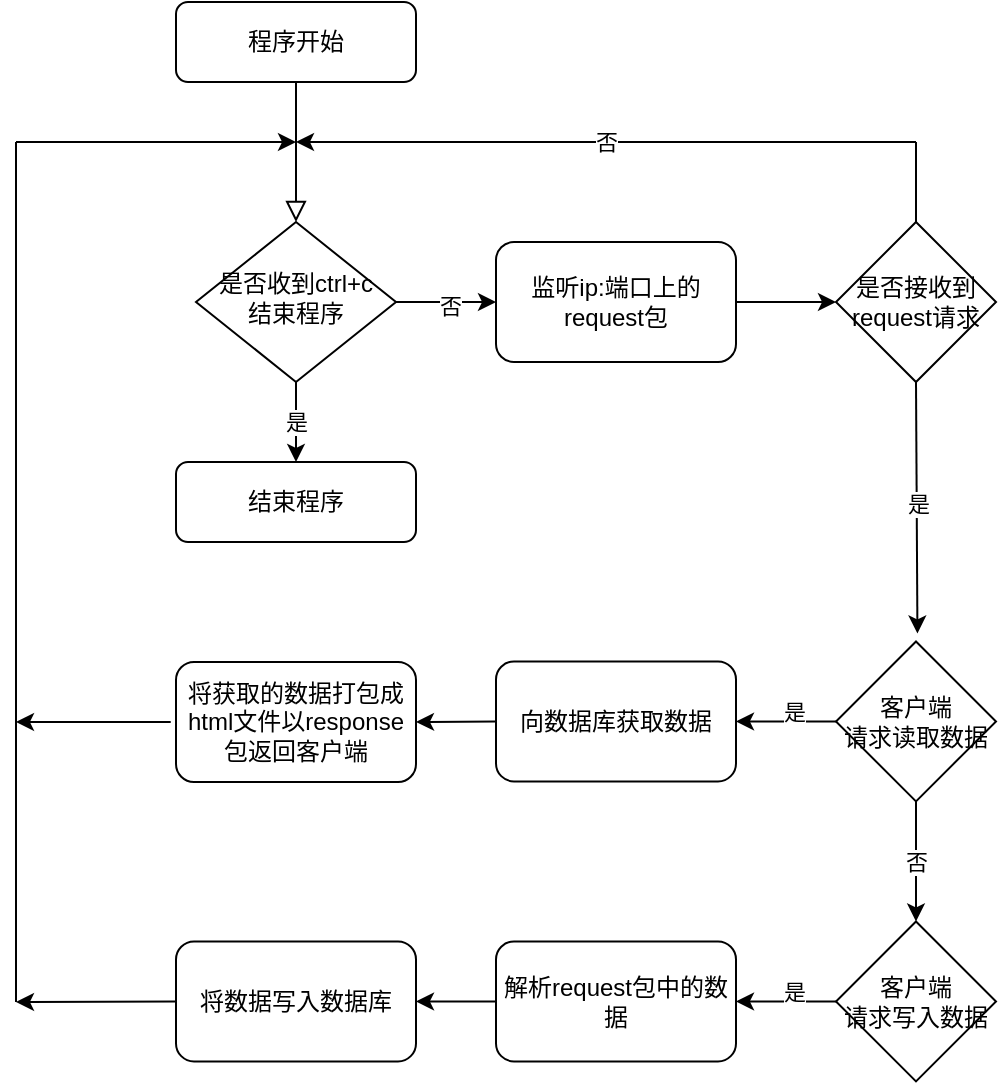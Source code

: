 <mxfile version="25.0.3">
  <diagram id="C5RBs43oDa-KdzZeNtuy" name="Page-1">
    <mxGraphModel dx="989" dy="514" grid="1" gridSize="10" guides="1" tooltips="1" connect="1" arrows="1" fold="1" page="1" pageScale="1" pageWidth="827" pageHeight="1169" math="0" shadow="0">
      <root>
        <mxCell id="WIyWlLk6GJQsqaUBKTNV-0" />
        <mxCell id="WIyWlLk6GJQsqaUBKTNV-1" parent="WIyWlLk6GJQsqaUBKTNV-0" />
        <mxCell id="WIyWlLk6GJQsqaUBKTNV-2" value="" style="rounded=0;html=1;jettySize=auto;orthogonalLoop=1;fontSize=11;endArrow=block;endFill=0;endSize=8;strokeWidth=1;shadow=0;labelBackgroundColor=none;edgeStyle=orthogonalEdgeStyle;" parent="WIyWlLk6GJQsqaUBKTNV-1" source="WIyWlLk6GJQsqaUBKTNV-3" target="WIyWlLk6GJQsqaUBKTNV-6" edge="1">
          <mxGeometry relative="1" as="geometry" />
        </mxCell>
        <mxCell id="WIyWlLk6GJQsqaUBKTNV-3" value="程序开始" style="rounded=1;whiteSpace=wrap;html=1;fontSize=12;glass=0;strokeWidth=1;shadow=0;" parent="WIyWlLk6GJQsqaUBKTNV-1" vertex="1">
          <mxGeometry x="160" y="60" width="120" height="40" as="geometry" />
        </mxCell>
        <mxCell id="WIyWlLk6GJQsqaUBKTNV-6" value="是否收到ctrl+c&lt;div&gt;结束程序&lt;/div&gt;" style="rhombus;whiteSpace=wrap;html=1;shadow=0;fontFamily=Helvetica;fontSize=12;align=center;strokeWidth=1;spacing=6;spacingTop=-4;" parent="WIyWlLk6GJQsqaUBKTNV-1" vertex="1">
          <mxGeometry x="170" y="170" width="100" height="80" as="geometry" />
        </mxCell>
        <mxCell id="WIyWlLk6GJQsqaUBKTNV-11" value="结束程序" style="rounded=1;whiteSpace=wrap;html=1;fontSize=12;glass=0;strokeWidth=1;shadow=0;" parent="WIyWlLk6GJQsqaUBKTNV-1" vertex="1">
          <mxGeometry x="160" y="290" width="120" height="40" as="geometry" />
        </mxCell>
        <mxCell id="srA5JZGwoeXIhNrC0-h3-11" value="" style="endArrow=classic;html=1;rounded=0;exitX=1;exitY=0.5;exitDx=0;exitDy=0;entryX=0;entryY=0.5;entryDx=0;entryDy=0;" edge="1" parent="WIyWlLk6GJQsqaUBKTNV-1" source="WIyWlLk6GJQsqaUBKTNV-6">
          <mxGeometry relative="1" as="geometry">
            <mxPoint x="340" y="200" as="sourcePoint" />
            <mxPoint x="320" y="210" as="targetPoint" />
          </mxGeometry>
        </mxCell>
        <mxCell id="srA5JZGwoeXIhNrC0-h3-13" value="否" style="edgeLabel;html=1;align=center;verticalAlign=middle;resizable=0;points=[];" vertex="1" connectable="0" parent="srA5JZGwoeXIhNrC0-h3-11">
          <mxGeometry x="0.057" y="-2" relative="1" as="geometry">
            <mxPoint as="offset" />
          </mxGeometry>
        </mxCell>
        <mxCell id="srA5JZGwoeXIhNrC0-h3-14" value="" style="endArrow=classic;html=1;rounded=0;exitX=0.5;exitY=1;exitDx=0;exitDy=0;entryX=0.5;entryY=0;entryDx=0;entryDy=0;" edge="1" parent="WIyWlLk6GJQsqaUBKTNV-1" source="WIyWlLk6GJQsqaUBKTNV-6" target="WIyWlLk6GJQsqaUBKTNV-11">
          <mxGeometry relative="1" as="geometry">
            <mxPoint x="340" y="200" as="sourcePoint" />
            <mxPoint x="440" y="200" as="targetPoint" />
          </mxGeometry>
        </mxCell>
        <mxCell id="srA5JZGwoeXIhNrC0-h3-15" value="是" style="edgeLabel;resizable=0;html=1;;align=center;verticalAlign=middle;" connectable="0" vertex="1" parent="srA5JZGwoeXIhNrC0-h3-14">
          <mxGeometry relative="1" as="geometry" />
        </mxCell>
        <mxCell id="srA5JZGwoeXIhNrC0-h3-17" value="&lt;br&gt;监听ip:端口上的request包&lt;br&gt;&lt;div&gt;&lt;br&gt;&lt;/div&gt;" style="rounded=1;whiteSpace=wrap;html=1;" vertex="1" parent="WIyWlLk6GJQsqaUBKTNV-1">
          <mxGeometry x="320" y="180" width="120" height="60" as="geometry" />
        </mxCell>
        <mxCell id="srA5JZGwoeXIhNrC0-h3-18" value="是否接收到request请求" style="rhombus;whiteSpace=wrap;html=1;" vertex="1" parent="WIyWlLk6GJQsqaUBKTNV-1">
          <mxGeometry x="490" y="170" width="80" height="80" as="geometry" />
        </mxCell>
        <mxCell id="srA5JZGwoeXIhNrC0-h3-19" value="" style="endArrow=classic;html=1;rounded=0;exitX=1;exitY=0.5;exitDx=0;exitDy=0;entryX=0;entryY=0.5;entryDx=0;entryDy=0;" edge="1" parent="WIyWlLk6GJQsqaUBKTNV-1" source="srA5JZGwoeXIhNrC0-h3-17" target="srA5JZGwoeXIhNrC0-h3-18">
          <mxGeometry width="50" height="50" relative="1" as="geometry">
            <mxPoint x="360" y="220" as="sourcePoint" />
            <mxPoint x="410" y="170" as="targetPoint" />
          </mxGeometry>
        </mxCell>
        <mxCell id="srA5JZGwoeXIhNrC0-h3-24" value="" style="endArrow=none;html=1;rounded=0;entryX=0.5;entryY=0;entryDx=0;entryDy=0;" edge="1" parent="WIyWlLk6GJQsqaUBKTNV-1" target="srA5JZGwoeXIhNrC0-h3-18">
          <mxGeometry width="50" height="50" relative="1" as="geometry">
            <mxPoint x="530" y="130" as="sourcePoint" />
            <mxPoint x="410" y="170" as="targetPoint" />
          </mxGeometry>
        </mxCell>
        <mxCell id="srA5JZGwoeXIhNrC0-h3-26" value="" style="endArrow=classic;html=1;rounded=0;" edge="1" parent="WIyWlLk6GJQsqaUBKTNV-1">
          <mxGeometry relative="1" as="geometry">
            <mxPoint x="530" y="130" as="sourcePoint" />
            <mxPoint x="220" y="130" as="targetPoint" />
          </mxGeometry>
        </mxCell>
        <mxCell id="srA5JZGwoeXIhNrC0-h3-27" value="否" style="edgeLabel;resizable=0;html=1;;align=center;verticalAlign=middle;" connectable="0" vertex="1" parent="srA5JZGwoeXIhNrC0-h3-26">
          <mxGeometry relative="1" as="geometry" />
        </mxCell>
        <mxCell id="srA5JZGwoeXIhNrC0-h3-28" value="" style="endArrow=classic;html=1;rounded=0;exitX=0.5;exitY=1;exitDx=0;exitDy=0;entryX=0.509;entryY=-0.05;entryDx=0;entryDy=0;entryPerimeter=0;" edge="1" parent="WIyWlLk6GJQsqaUBKTNV-1" source="srA5JZGwoeXIhNrC0-h3-18" target="srA5JZGwoeXIhNrC0-h3-34">
          <mxGeometry relative="1" as="geometry">
            <mxPoint x="340" y="310" as="sourcePoint" />
            <mxPoint x="530" y="350" as="targetPoint" />
          </mxGeometry>
        </mxCell>
        <mxCell id="srA5JZGwoeXIhNrC0-h3-29" value="是" style="edgeLabel;resizable=0;html=1;;align=center;verticalAlign=middle;" connectable="0" vertex="1" parent="srA5JZGwoeXIhNrC0-h3-28">
          <mxGeometry relative="1" as="geometry">
            <mxPoint y="-2" as="offset" />
          </mxGeometry>
        </mxCell>
        <mxCell id="srA5JZGwoeXIhNrC0-h3-31" value="向数据库获取数据" style="rounded=1;whiteSpace=wrap;html=1;" vertex="1" parent="WIyWlLk6GJQsqaUBKTNV-1">
          <mxGeometry x="320" y="389.71" width="120" height="60" as="geometry" />
        </mxCell>
        <mxCell id="srA5JZGwoeXIhNrC0-h3-32" value="" style="endArrow=classic;html=1;rounded=0;exitX=0;exitY=0.5;exitDx=0;exitDy=0;entryX=1;entryY=0.5;entryDx=0;entryDy=0;" edge="1" parent="WIyWlLk6GJQsqaUBKTNV-1" source="srA5JZGwoeXIhNrC0-h3-31" target="srA5JZGwoeXIhNrC0-h3-33">
          <mxGeometry width="50" height="50" relative="1" as="geometry">
            <mxPoint x="400" y="480" as="sourcePoint" />
            <mxPoint x="400" y="500" as="targetPoint" />
          </mxGeometry>
        </mxCell>
        <mxCell id="srA5JZGwoeXIhNrC0-h3-33" value="将获取的数据打包成html文件以response包返回客户端" style="rounded=1;whiteSpace=wrap;html=1;" vertex="1" parent="WIyWlLk6GJQsqaUBKTNV-1">
          <mxGeometry x="160" y="390" width="120" height="60" as="geometry" />
        </mxCell>
        <mxCell id="srA5JZGwoeXIhNrC0-h3-34" value="客户端&lt;div&gt;请求读取数据&lt;/div&gt;" style="rhombus;whiteSpace=wrap;html=1;" vertex="1" parent="WIyWlLk6GJQsqaUBKTNV-1">
          <mxGeometry x="490" y="379.71" width="80" height="80" as="geometry" />
        </mxCell>
        <mxCell id="srA5JZGwoeXIhNrC0-h3-35" value="客户端&lt;div&gt;请求写入数据&lt;/div&gt;" style="rhombus;whiteSpace=wrap;html=1;" vertex="1" parent="WIyWlLk6GJQsqaUBKTNV-1">
          <mxGeometry x="490" y="519.71" width="80" height="80" as="geometry" />
        </mxCell>
        <mxCell id="srA5JZGwoeXIhNrC0-h3-37" value="" style="endArrow=classic;html=1;rounded=0;exitX=0;exitY=0.5;exitDx=0;exitDy=0;entryX=1;entryY=0.5;entryDx=0;entryDy=0;" edge="1" parent="WIyWlLk6GJQsqaUBKTNV-1" source="srA5JZGwoeXIhNrC0-h3-34" target="srA5JZGwoeXIhNrC0-h3-31">
          <mxGeometry relative="1" as="geometry">
            <mxPoint x="390" y="350" as="sourcePoint" />
            <mxPoint x="410" y="390" as="targetPoint" />
          </mxGeometry>
        </mxCell>
        <mxCell id="srA5JZGwoeXIhNrC0-h3-39" value="是" style="edgeLabel;html=1;align=center;verticalAlign=middle;resizable=0;points=[];" vertex="1" connectable="0" parent="srA5JZGwoeXIhNrC0-h3-37">
          <mxGeometry x="0.048" y="-5" relative="1" as="geometry">
            <mxPoint x="5" as="offset" />
          </mxGeometry>
        </mxCell>
        <mxCell id="srA5JZGwoeXIhNrC0-h3-40" value="" style="endArrow=classic;html=1;rounded=0;exitX=0.5;exitY=1;exitDx=0;exitDy=0;entryX=0.5;entryY=0;entryDx=0;entryDy=0;" edge="1" parent="WIyWlLk6GJQsqaUBKTNV-1" source="srA5JZGwoeXIhNrC0-h3-34" target="srA5JZGwoeXIhNrC0-h3-35">
          <mxGeometry relative="1" as="geometry">
            <mxPoint x="420" y="519.71" as="sourcePoint" />
            <mxPoint x="520" y="519.71" as="targetPoint" />
          </mxGeometry>
        </mxCell>
        <mxCell id="srA5JZGwoeXIhNrC0-h3-41" value="否" style="edgeLabel;resizable=0;html=1;;align=center;verticalAlign=middle;" connectable="0" vertex="1" parent="srA5JZGwoeXIhNrC0-h3-40">
          <mxGeometry relative="1" as="geometry" />
        </mxCell>
        <mxCell id="srA5JZGwoeXIhNrC0-h3-43" value="解析request包中的数据" style="rounded=1;whiteSpace=wrap;html=1;" vertex="1" parent="WIyWlLk6GJQsqaUBKTNV-1">
          <mxGeometry x="320" y="529.71" width="120" height="60" as="geometry" />
        </mxCell>
        <mxCell id="srA5JZGwoeXIhNrC0-h3-44" value="" style="endArrow=classic;html=1;rounded=0;exitX=0;exitY=0.5;exitDx=0;exitDy=0;entryX=1;entryY=0.5;entryDx=0;entryDy=0;" edge="1" parent="WIyWlLk6GJQsqaUBKTNV-1" source="srA5JZGwoeXIhNrC0-h3-43" target="srA5JZGwoeXIhNrC0-h3-45">
          <mxGeometry width="50" height="50" relative="1" as="geometry">
            <mxPoint x="400" y="609.71" as="sourcePoint" />
            <mxPoint x="400" y="629.71" as="targetPoint" />
          </mxGeometry>
        </mxCell>
        <mxCell id="srA5JZGwoeXIhNrC0-h3-45" value="将数据写入数据库" style="rounded=1;whiteSpace=wrap;html=1;" vertex="1" parent="WIyWlLk6GJQsqaUBKTNV-1">
          <mxGeometry x="160" y="529.71" width="120" height="60" as="geometry" />
        </mxCell>
        <mxCell id="srA5JZGwoeXIhNrC0-h3-46" value="" style="endArrow=classic;html=1;rounded=0;exitX=0;exitY=0.5;exitDx=0;exitDy=0;entryX=1;entryY=0.5;entryDx=0;entryDy=0;" edge="1" parent="WIyWlLk6GJQsqaUBKTNV-1" target="srA5JZGwoeXIhNrC0-h3-43" source="srA5JZGwoeXIhNrC0-h3-35">
          <mxGeometry relative="1" as="geometry">
            <mxPoint x="490" y="549.71" as="sourcePoint" />
            <mxPoint x="410" y="519.71" as="targetPoint" />
          </mxGeometry>
        </mxCell>
        <mxCell id="srA5JZGwoeXIhNrC0-h3-47" value="是" style="edgeLabel;html=1;align=center;verticalAlign=middle;resizable=0;points=[];" vertex="1" connectable="0" parent="srA5JZGwoeXIhNrC0-h3-46">
          <mxGeometry x="0.048" y="-5" relative="1" as="geometry">
            <mxPoint x="5" as="offset" />
          </mxGeometry>
        </mxCell>
        <mxCell id="srA5JZGwoeXIhNrC0-h3-49" value="" style="endArrow=none;html=1;rounded=0;" edge="1" parent="WIyWlLk6GJQsqaUBKTNV-1">
          <mxGeometry width="50" height="50" relative="1" as="geometry">
            <mxPoint x="80" y="560" as="sourcePoint" />
            <mxPoint x="80" y="130" as="targetPoint" />
          </mxGeometry>
        </mxCell>
        <mxCell id="srA5JZGwoeXIhNrC0-h3-50" value="" style="endArrow=classic;html=1;rounded=0;" edge="1" parent="WIyWlLk6GJQsqaUBKTNV-1">
          <mxGeometry width="50" height="50" relative="1" as="geometry">
            <mxPoint x="80" y="130" as="sourcePoint" />
            <mxPoint x="220" y="130" as="targetPoint" />
          </mxGeometry>
        </mxCell>
        <mxCell id="srA5JZGwoeXIhNrC0-h3-51" value="" style="endArrow=classic;html=1;rounded=0;exitX=-0.022;exitY=0.5;exitDx=0;exitDy=0;exitPerimeter=0;" edge="1" parent="WIyWlLk6GJQsqaUBKTNV-1" source="srA5JZGwoeXIhNrC0-h3-33">
          <mxGeometry width="50" height="50" relative="1" as="geometry">
            <mxPoint x="130" y="490" as="sourcePoint" />
            <mxPoint x="80" y="420" as="targetPoint" />
          </mxGeometry>
        </mxCell>
        <mxCell id="srA5JZGwoeXIhNrC0-h3-52" value="" style="endArrow=classic;html=1;rounded=0;exitX=0;exitY=0.5;exitDx=0;exitDy=0;" edge="1" parent="WIyWlLk6GJQsqaUBKTNV-1" source="srA5JZGwoeXIhNrC0-h3-45">
          <mxGeometry width="50" height="50" relative="1" as="geometry">
            <mxPoint x="130" y="490" as="sourcePoint" />
            <mxPoint x="80" y="560" as="targetPoint" />
          </mxGeometry>
        </mxCell>
      </root>
    </mxGraphModel>
  </diagram>
</mxfile>
